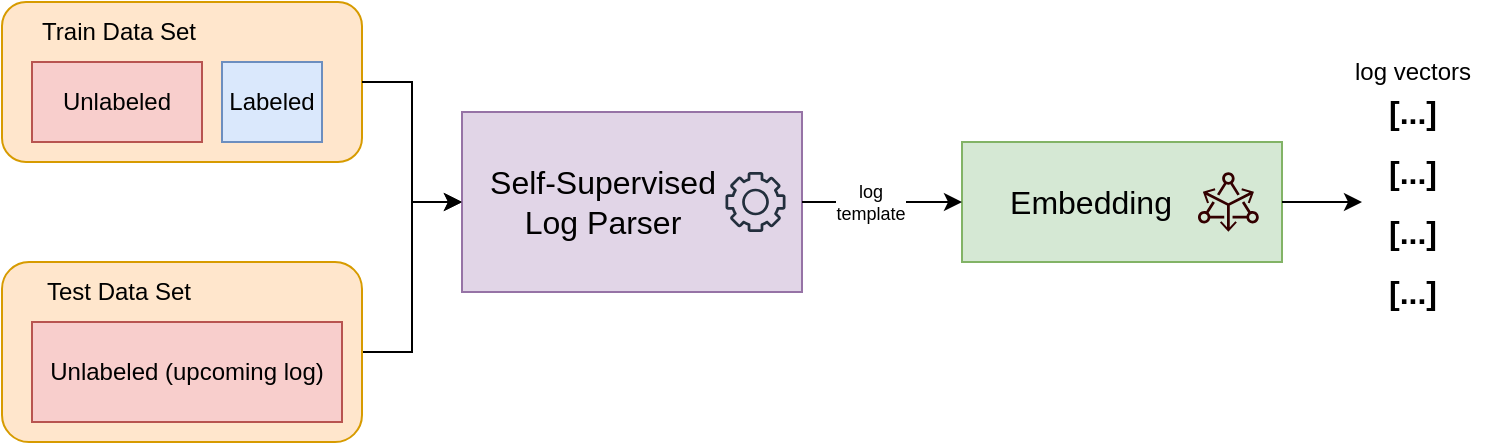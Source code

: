 <mxfile version="20.5.3" type="github">
  <diagram id="sGaybPrjeKwVfM1cPBCv" name="第 1 页">
    <mxGraphModel dx="1426" dy="737" grid="1" gridSize="10" guides="1" tooltips="1" connect="1" arrows="1" fold="1" page="1" pageScale="1" pageWidth="827" pageHeight="1169" math="0" shadow="0">
      <root>
        <mxCell id="0" />
        <mxCell id="1" parent="0" />
        <mxCell id="pFBMmngF97dWfKuBdkZO-22" style="edgeStyle=orthogonalEdgeStyle;rounded=0;orthogonalLoop=1;jettySize=auto;html=1;exitX=1;exitY=0.5;exitDx=0;exitDy=0;entryX=0;entryY=0.5;entryDx=0;entryDy=0;fontSize=16;" edge="1" parent="1" source="pFBMmngF97dWfKuBdkZO-5" target="pFBMmngF97dWfKuBdkZO-9">
          <mxGeometry relative="1" as="geometry" />
        </mxCell>
        <mxCell id="pFBMmngF97dWfKuBdkZO-5" value="" style="rounded=1;whiteSpace=wrap;html=1;fillColor=#ffe6cc;strokeColor=#d79b00;" vertex="1" parent="1">
          <mxGeometry x="20" y="420" width="180" height="90" as="geometry" />
        </mxCell>
        <mxCell id="pFBMmngF97dWfKuBdkZO-6" value="Unlabeled (upcoming log)" style="rounded=0;whiteSpace=wrap;html=1;fillColor=#f8cecc;strokeColor=#b85450;" vertex="1" parent="1">
          <mxGeometry x="35" y="450" width="155" height="50" as="geometry" />
        </mxCell>
        <mxCell id="pFBMmngF97dWfKuBdkZO-8" value="Test Data Set" style="text;html=1;resizable=0;autosize=1;align=center;verticalAlign=middle;points=[];fillColor=none;strokeColor=none;rounded=0;" vertex="1" parent="1">
          <mxGeometry x="27.5" y="420" width="100" height="30" as="geometry" />
        </mxCell>
        <mxCell id="pFBMmngF97dWfKuBdkZO-12" value="" style="group" vertex="1" connectable="0" parent="1">
          <mxGeometry x="250" y="345" width="170" height="90" as="geometry" />
        </mxCell>
        <mxCell id="pFBMmngF97dWfKuBdkZO-9" value="" style="rounded=0;whiteSpace=wrap;html=1;fillColor=#e1d5e7;strokeColor=#9673a6;" vertex="1" parent="pFBMmngF97dWfKuBdkZO-12">
          <mxGeometry width="170" height="90" as="geometry" />
        </mxCell>
        <mxCell id="pFBMmngF97dWfKuBdkZO-10" value="" style="sketch=0;outlineConnect=0;fontColor=#232F3E;gradientColor=none;fillColor=#232F3D;strokeColor=none;dashed=0;verticalLabelPosition=bottom;verticalAlign=top;align=center;html=1;fontSize=12;fontStyle=0;aspect=fixed;pointerEvents=1;shape=mxgraph.aws4.gear;" vertex="1" parent="pFBMmngF97dWfKuBdkZO-12">
          <mxGeometry x="131.75" y="30" width="30" height="30" as="geometry" />
        </mxCell>
        <mxCell id="pFBMmngF97dWfKuBdkZO-11" value="&lt;font style=&quot;font-size: 16px;&quot;&gt;Self-Supervised&lt;br&gt;Log Parser&lt;br&gt;&lt;/font&gt;" style="text;html=1;resizable=0;autosize=1;align=center;verticalAlign=middle;points=[];fillColor=none;strokeColor=none;rounded=0;" vertex="1" parent="pFBMmngF97dWfKuBdkZO-12">
          <mxGeometry x="0.005" y="20" width="140" height="50" as="geometry" />
        </mxCell>
        <mxCell id="pFBMmngF97dWfKuBdkZO-13" value="" style="group" vertex="1" connectable="0" parent="1">
          <mxGeometry x="20" y="290" width="180" height="80" as="geometry" />
        </mxCell>
        <mxCell id="pFBMmngF97dWfKuBdkZO-1" value="" style="rounded=1;whiteSpace=wrap;html=1;fillColor=#ffe6cc;strokeColor=#d79b00;" vertex="1" parent="pFBMmngF97dWfKuBdkZO-13">
          <mxGeometry width="180" height="80" as="geometry" />
        </mxCell>
        <mxCell id="pFBMmngF97dWfKuBdkZO-2" value="Unlabeled" style="rounded=0;whiteSpace=wrap;html=1;fillColor=#f8cecc;strokeColor=#b85450;" vertex="1" parent="pFBMmngF97dWfKuBdkZO-13">
          <mxGeometry x="15" y="30" width="85" height="40" as="geometry" />
        </mxCell>
        <mxCell id="pFBMmngF97dWfKuBdkZO-3" value="Labeled" style="rounded=0;whiteSpace=wrap;html=1;fillColor=#dae8fc;strokeColor=#6c8ebf;" vertex="1" parent="pFBMmngF97dWfKuBdkZO-13">
          <mxGeometry x="110" y="30" width="50" height="40" as="geometry" />
        </mxCell>
        <mxCell id="pFBMmngF97dWfKuBdkZO-4" value="Train Data Set" style="text;html=1;resizable=0;autosize=1;align=center;verticalAlign=middle;points=[];fillColor=none;strokeColor=none;rounded=0;" vertex="1" parent="pFBMmngF97dWfKuBdkZO-13">
          <mxGeometry x="7.5" width="100" height="30" as="geometry" />
        </mxCell>
        <mxCell id="pFBMmngF97dWfKuBdkZO-14" value="" style="group;fillColor=#d5e8d4;strokeColor=#82b366;" vertex="1" connectable="0" parent="1">
          <mxGeometry x="500" y="360" width="160" height="60" as="geometry" />
        </mxCell>
        <mxCell id="pFBMmngF97dWfKuBdkZO-15" value="" style="rounded=0;whiteSpace=wrap;html=1;fillColor=#d5e8d4;strokeColor=#82b366;" vertex="1" parent="pFBMmngF97dWfKuBdkZO-14">
          <mxGeometry width="160" height="60" as="geometry" />
        </mxCell>
        <mxCell id="pFBMmngF97dWfKuBdkZO-17" value="&lt;font style=&quot;font-size: 16px;&quot;&gt;Embedding&lt;/font&gt;" style="text;html=1;resizable=0;autosize=1;align=center;verticalAlign=middle;points=[];fillColor=none;strokeColor=none;rounded=0;" vertex="1" parent="pFBMmngF97dWfKuBdkZO-14">
          <mxGeometry x="14" y="15" width="100" height="30" as="geometry" />
        </mxCell>
        <mxCell id="pFBMmngF97dWfKuBdkZO-18" value="" style="sketch=0;outlineConnect=0;fontColor=#232F3E;gradientColor=none;fillColor=#330000;strokeColor=none;dashed=0;verticalLabelPosition=bottom;verticalAlign=top;align=center;html=1;fontSize=12;fontStyle=0;aspect=fixed;pointerEvents=1;shape=mxgraph.aws4.msk_amazon_msk_connect;" vertex="1" parent="pFBMmngF97dWfKuBdkZO-14">
          <mxGeometry x="118" y="15" width="30.39" height="30" as="geometry" />
        </mxCell>
        <mxCell id="pFBMmngF97dWfKuBdkZO-19" style="edgeStyle=orthogonalEdgeStyle;rounded=0;orthogonalLoop=1;jettySize=auto;html=1;exitX=1;exitY=0.5;exitDx=0;exitDy=0;entryX=0;entryY=0.5;entryDx=0;entryDy=0;fontSize=16;" edge="1" parent="1" source="pFBMmngF97dWfKuBdkZO-1" target="pFBMmngF97dWfKuBdkZO-9">
          <mxGeometry relative="1" as="geometry" />
        </mxCell>
        <mxCell id="pFBMmngF97dWfKuBdkZO-23" style="edgeStyle=orthogonalEdgeStyle;rounded=0;orthogonalLoop=1;jettySize=auto;html=1;exitX=1;exitY=0.5;exitDx=0;exitDy=0;entryX=0;entryY=0.5;entryDx=0;entryDy=0;fontSize=16;" edge="1" parent="1" source="pFBMmngF97dWfKuBdkZO-9" target="pFBMmngF97dWfKuBdkZO-15">
          <mxGeometry relative="1" as="geometry" />
        </mxCell>
        <mxCell id="pFBMmngF97dWfKuBdkZO-24" value="log&lt;br&gt;template" style="edgeLabel;html=1;align=center;verticalAlign=middle;resizable=0;points=[];fontSize=9;" vertex="1" connectable="0" parent="pFBMmngF97dWfKuBdkZO-23">
          <mxGeometry x="0.167" y="-1" relative="1" as="geometry">
            <mxPoint x="-13" y="-1" as="offset" />
          </mxGeometry>
        </mxCell>
        <mxCell id="pFBMmngF97dWfKuBdkZO-25" value="&lt;b&gt;&lt;font style=&quot;font-size: 16px;&quot;&gt;[...]&lt;/font&gt;&lt;/b&gt;" style="text;html=1;resizable=0;autosize=1;align=center;verticalAlign=middle;points=[];fillColor=none;strokeColor=none;rounded=0;fontSize=9;" vertex="1" parent="1">
          <mxGeometry x="700" y="330" width="50" height="30" as="geometry" />
        </mxCell>
        <mxCell id="pFBMmngF97dWfKuBdkZO-26" value="&lt;b&gt;&lt;font style=&quot;font-size: 16px;&quot;&gt;[...]&lt;/font&gt;&lt;/b&gt;" style="text;html=1;resizable=0;autosize=1;align=center;verticalAlign=middle;points=[];fillColor=none;strokeColor=none;rounded=0;fontSize=9;" vertex="1" parent="1">
          <mxGeometry x="700" y="360" width="50" height="30" as="geometry" />
        </mxCell>
        <mxCell id="pFBMmngF97dWfKuBdkZO-27" value="&lt;b&gt;&lt;font style=&quot;font-size: 16px;&quot;&gt;[...]&lt;/font&gt;&lt;/b&gt;" style="text;html=1;resizable=0;autosize=1;align=center;verticalAlign=middle;points=[];fillColor=none;strokeColor=none;rounded=0;fontSize=9;" vertex="1" parent="1">
          <mxGeometry x="700" y="390" width="50" height="30" as="geometry" />
        </mxCell>
        <mxCell id="pFBMmngF97dWfKuBdkZO-28" value="&lt;b&gt;&lt;font style=&quot;font-size: 16px;&quot;&gt;[...]&lt;/font&gt;&lt;/b&gt;" style="text;html=1;resizable=0;autosize=1;align=center;verticalAlign=middle;points=[];fillColor=none;strokeColor=none;rounded=0;fontSize=9;" vertex="1" parent="1">
          <mxGeometry x="700" y="420" width="50" height="30" as="geometry" />
        </mxCell>
        <mxCell id="pFBMmngF97dWfKuBdkZO-30" style="edgeStyle=orthogonalEdgeStyle;rounded=0;orthogonalLoop=1;jettySize=auto;html=1;exitX=1;exitY=0.5;exitDx=0;exitDy=0;fontSize=16;" edge="1" parent="1" source="pFBMmngF97dWfKuBdkZO-15">
          <mxGeometry relative="1" as="geometry">
            <mxPoint x="700" y="390" as="targetPoint" />
          </mxGeometry>
        </mxCell>
        <mxCell id="pFBMmngF97dWfKuBdkZO-31" value="log vectors" style="text;html=1;resizable=0;autosize=1;align=center;verticalAlign=middle;points=[];fillColor=none;strokeColor=none;rounded=0;fontSize=12;fontStyle=0" vertex="1" parent="1">
          <mxGeometry x="685" y="310" width="80" height="30" as="geometry" />
        </mxCell>
      </root>
    </mxGraphModel>
  </diagram>
</mxfile>
